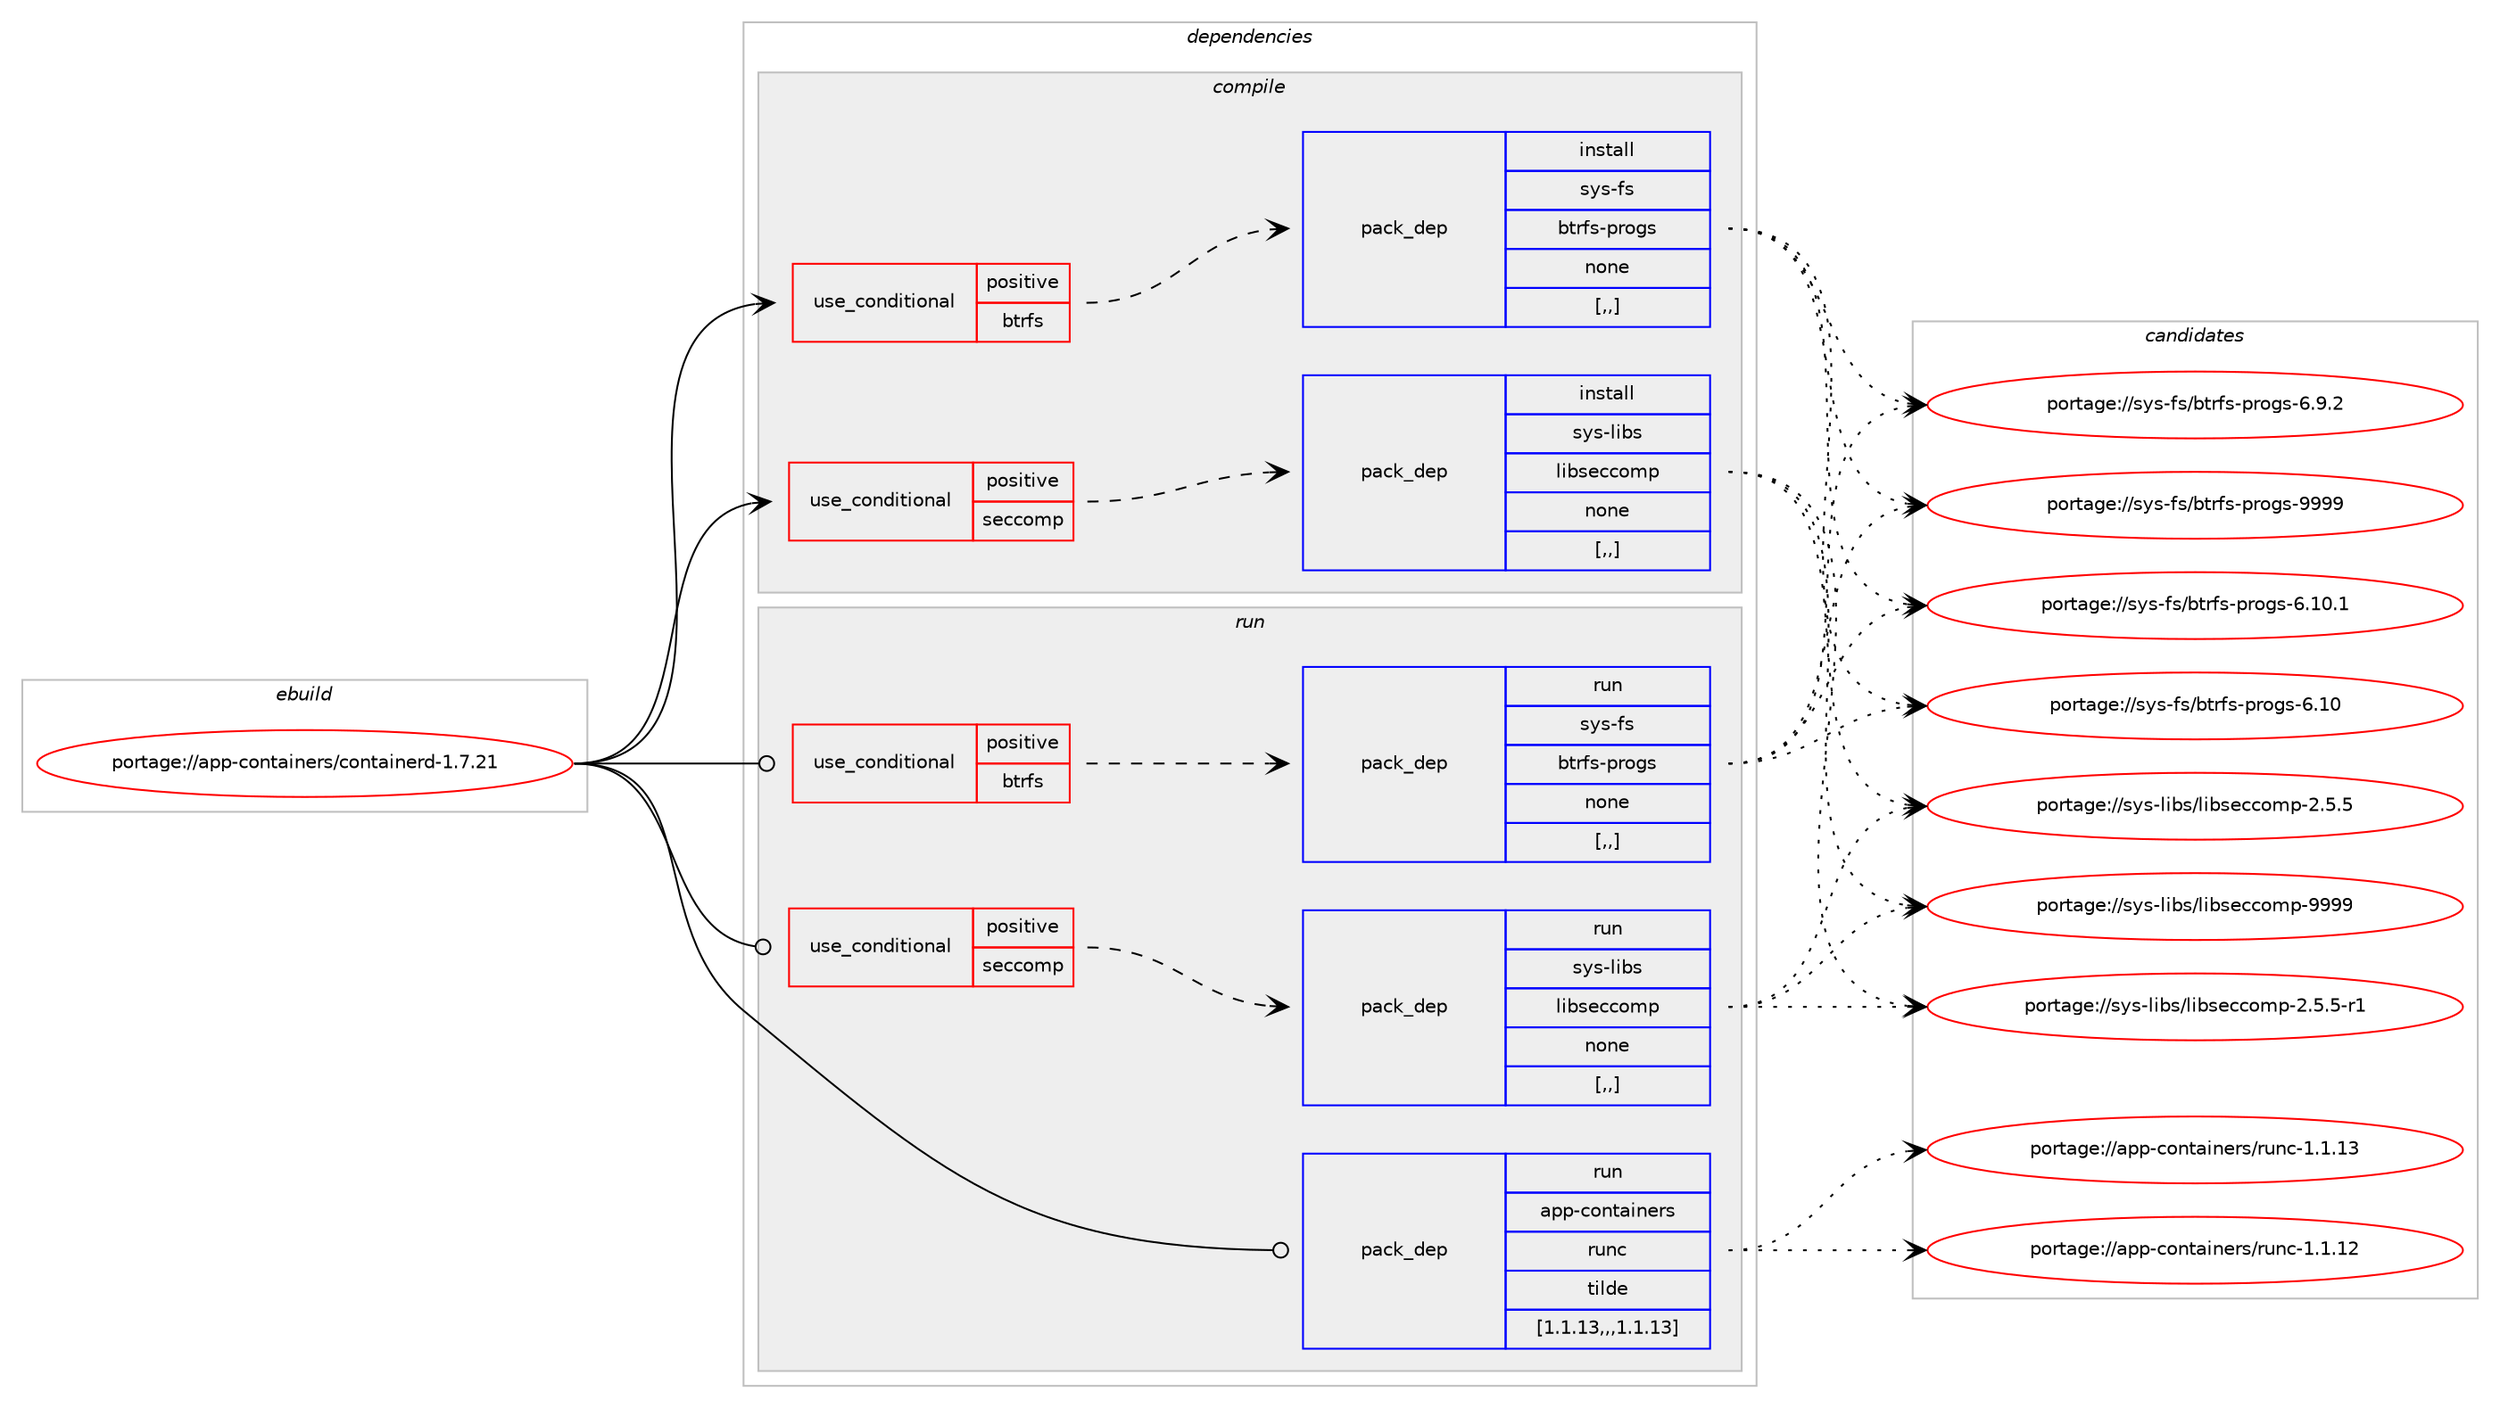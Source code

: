 digraph prolog {

# *************
# Graph options
# *************

newrank=true;
concentrate=true;
compound=true;
graph [rankdir=LR,fontname=Helvetica,fontsize=10,ranksep=1.5];#, ranksep=2.5, nodesep=0.2];
edge  [arrowhead=vee];
node  [fontname=Helvetica,fontsize=10];

# **********
# The ebuild
# **********

subgraph cluster_leftcol {
color=gray;
label=<<i>ebuild</i>>;
id [label="portage://app-containers/containerd-1.7.21", color=red, width=4, href="../app-containers/containerd-1.7.21.svg"];
}

# ****************
# The dependencies
# ****************

subgraph cluster_midcol {
color=gray;
label=<<i>dependencies</i>>;
subgraph cluster_compile {
fillcolor="#eeeeee";
style=filled;
label=<<i>compile</i>>;
subgraph cond132874 {
dependency504847 [label=<<TABLE BORDER="0" CELLBORDER="1" CELLSPACING="0" CELLPADDING="4"><TR><TD ROWSPAN="3" CELLPADDING="10">use_conditional</TD></TR><TR><TD>positive</TD></TR><TR><TD>btrfs</TD></TR></TABLE>>, shape=none, color=red];
subgraph pack368316 {
dependency504848 [label=<<TABLE BORDER="0" CELLBORDER="1" CELLSPACING="0" CELLPADDING="4" WIDTH="220"><TR><TD ROWSPAN="6" CELLPADDING="30">pack_dep</TD></TR><TR><TD WIDTH="110">install</TD></TR><TR><TD>sys-fs</TD></TR><TR><TD>btrfs-progs</TD></TR><TR><TD>none</TD></TR><TR><TD>[,,]</TD></TR></TABLE>>, shape=none, color=blue];
}
dependency504847:e -> dependency504848:w [weight=20,style="dashed",arrowhead="vee"];
}
id:e -> dependency504847:w [weight=20,style="solid",arrowhead="vee"];
subgraph cond132875 {
dependency504849 [label=<<TABLE BORDER="0" CELLBORDER="1" CELLSPACING="0" CELLPADDING="4"><TR><TD ROWSPAN="3" CELLPADDING="10">use_conditional</TD></TR><TR><TD>positive</TD></TR><TR><TD>seccomp</TD></TR></TABLE>>, shape=none, color=red];
subgraph pack368317 {
dependency504850 [label=<<TABLE BORDER="0" CELLBORDER="1" CELLSPACING="0" CELLPADDING="4" WIDTH="220"><TR><TD ROWSPAN="6" CELLPADDING="30">pack_dep</TD></TR><TR><TD WIDTH="110">install</TD></TR><TR><TD>sys-libs</TD></TR><TR><TD>libseccomp</TD></TR><TR><TD>none</TD></TR><TR><TD>[,,]</TD></TR></TABLE>>, shape=none, color=blue];
}
dependency504849:e -> dependency504850:w [weight=20,style="dashed",arrowhead="vee"];
}
id:e -> dependency504849:w [weight=20,style="solid",arrowhead="vee"];
}
subgraph cluster_compileandrun {
fillcolor="#eeeeee";
style=filled;
label=<<i>compile and run</i>>;
}
subgraph cluster_run {
fillcolor="#eeeeee";
style=filled;
label=<<i>run</i>>;
subgraph cond132876 {
dependency504851 [label=<<TABLE BORDER="0" CELLBORDER="1" CELLSPACING="0" CELLPADDING="4"><TR><TD ROWSPAN="3" CELLPADDING="10">use_conditional</TD></TR><TR><TD>positive</TD></TR><TR><TD>btrfs</TD></TR></TABLE>>, shape=none, color=red];
subgraph pack368318 {
dependency504852 [label=<<TABLE BORDER="0" CELLBORDER="1" CELLSPACING="0" CELLPADDING="4" WIDTH="220"><TR><TD ROWSPAN="6" CELLPADDING="30">pack_dep</TD></TR><TR><TD WIDTH="110">run</TD></TR><TR><TD>sys-fs</TD></TR><TR><TD>btrfs-progs</TD></TR><TR><TD>none</TD></TR><TR><TD>[,,]</TD></TR></TABLE>>, shape=none, color=blue];
}
dependency504851:e -> dependency504852:w [weight=20,style="dashed",arrowhead="vee"];
}
id:e -> dependency504851:w [weight=20,style="solid",arrowhead="odot"];
subgraph cond132877 {
dependency504853 [label=<<TABLE BORDER="0" CELLBORDER="1" CELLSPACING="0" CELLPADDING="4"><TR><TD ROWSPAN="3" CELLPADDING="10">use_conditional</TD></TR><TR><TD>positive</TD></TR><TR><TD>seccomp</TD></TR></TABLE>>, shape=none, color=red];
subgraph pack368319 {
dependency504854 [label=<<TABLE BORDER="0" CELLBORDER="1" CELLSPACING="0" CELLPADDING="4" WIDTH="220"><TR><TD ROWSPAN="6" CELLPADDING="30">pack_dep</TD></TR><TR><TD WIDTH="110">run</TD></TR><TR><TD>sys-libs</TD></TR><TR><TD>libseccomp</TD></TR><TR><TD>none</TD></TR><TR><TD>[,,]</TD></TR></TABLE>>, shape=none, color=blue];
}
dependency504853:e -> dependency504854:w [weight=20,style="dashed",arrowhead="vee"];
}
id:e -> dependency504853:w [weight=20,style="solid",arrowhead="odot"];
subgraph pack368320 {
dependency504855 [label=<<TABLE BORDER="0" CELLBORDER="1" CELLSPACING="0" CELLPADDING="4" WIDTH="220"><TR><TD ROWSPAN="6" CELLPADDING="30">pack_dep</TD></TR><TR><TD WIDTH="110">run</TD></TR><TR><TD>app-containers</TD></TR><TR><TD>runc</TD></TR><TR><TD>tilde</TD></TR><TR><TD>[1.1.13,,,1.1.13]</TD></TR></TABLE>>, shape=none, color=blue];
}
id:e -> dependency504855:w [weight=20,style="solid",arrowhead="odot"];
}
}

# **************
# The candidates
# **************

subgraph cluster_choices {
rank=same;
color=gray;
label=<<i>candidates</i>>;

subgraph choice368316 {
color=black;
nodesep=1;
choice115121115451021154798116114102115451121141111031154557575757 [label="portage://sys-fs/btrfs-progs-9999", color=red, width=4,href="../sys-fs/btrfs-progs-9999.svg"];
choice1151211154510211547981161141021154511211411110311545544649484649 [label="portage://sys-fs/btrfs-progs-6.10.1", color=red, width=4,href="../sys-fs/btrfs-progs-6.10.1.svg"];
choice115121115451021154798116114102115451121141111031154554464948 [label="portage://sys-fs/btrfs-progs-6.10", color=red, width=4,href="../sys-fs/btrfs-progs-6.10.svg"];
choice11512111545102115479811611410211545112114111103115455446574650 [label="portage://sys-fs/btrfs-progs-6.9.2", color=red, width=4,href="../sys-fs/btrfs-progs-6.9.2.svg"];
dependency504848:e -> choice115121115451021154798116114102115451121141111031154557575757:w [style=dotted,weight="100"];
dependency504848:e -> choice1151211154510211547981161141021154511211411110311545544649484649:w [style=dotted,weight="100"];
dependency504848:e -> choice115121115451021154798116114102115451121141111031154554464948:w [style=dotted,weight="100"];
dependency504848:e -> choice11512111545102115479811611410211545112114111103115455446574650:w [style=dotted,weight="100"];
}
subgraph choice368317 {
color=black;
nodesep=1;
choice1151211154510810598115471081059811510199991111091124557575757 [label="portage://sys-libs/libseccomp-9999", color=red, width=4,href="../sys-libs/libseccomp-9999.svg"];
choice1151211154510810598115471081059811510199991111091124550465346534511449 [label="portage://sys-libs/libseccomp-2.5.5-r1", color=red, width=4,href="../sys-libs/libseccomp-2.5.5-r1.svg"];
choice115121115451081059811547108105981151019999111109112455046534653 [label="portage://sys-libs/libseccomp-2.5.5", color=red, width=4,href="../sys-libs/libseccomp-2.5.5.svg"];
dependency504850:e -> choice1151211154510810598115471081059811510199991111091124557575757:w [style=dotted,weight="100"];
dependency504850:e -> choice1151211154510810598115471081059811510199991111091124550465346534511449:w [style=dotted,weight="100"];
dependency504850:e -> choice115121115451081059811547108105981151019999111109112455046534653:w [style=dotted,weight="100"];
}
subgraph choice368318 {
color=black;
nodesep=1;
choice115121115451021154798116114102115451121141111031154557575757 [label="portage://sys-fs/btrfs-progs-9999", color=red, width=4,href="../sys-fs/btrfs-progs-9999.svg"];
choice1151211154510211547981161141021154511211411110311545544649484649 [label="portage://sys-fs/btrfs-progs-6.10.1", color=red, width=4,href="../sys-fs/btrfs-progs-6.10.1.svg"];
choice115121115451021154798116114102115451121141111031154554464948 [label="portage://sys-fs/btrfs-progs-6.10", color=red, width=4,href="../sys-fs/btrfs-progs-6.10.svg"];
choice11512111545102115479811611410211545112114111103115455446574650 [label="portage://sys-fs/btrfs-progs-6.9.2", color=red, width=4,href="../sys-fs/btrfs-progs-6.9.2.svg"];
dependency504852:e -> choice115121115451021154798116114102115451121141111031154557575757:w [style=dotted,weight="100"];
dependency504852:e -> choice1151211154510211547981161141021154511211411110311545544649484649:w [style=dotted,weight="100"];
dependency504852:e -> choice115121115451021154798116114102115451121141111031154554464948:w [style=dotted,weight="100"];
dependency504852:e -> choice11512111545102115479811611410211545112114111103115455446574650:w [style=dotted,weight="100"];
}
subgraph choice368319 {
color=black;
nodesep=1;
choice1151211154510810598115471081059811510199991111091124557575757 [label="portage://sys-libs/libseccomp-9999", color=red, width=4,href="../sys-libs/libseccomp-9999.svg"];
choice1151211154510810598115471081059811510199991111091124550465346534511449 [label="portage://sys-libs/libseccomp-2.5.5-r1", color=red, width=4,href="../sys-libs/libseccomp-2.5.5-r1.svg"];
choice115121115451081059811547108105981151019999111109112455046534653 [label="portage://sys-libs/libseccomp-2.5.5", color=red, width=4,href="../sys-libs/libseccomp-2.5.5.svg"];
dependency504854:e -> choice1151211154510810598115471081059811510199991111091124557575757:w [style=dotted,weight="100"];
dependency504854:e -> choice1151211154510810598115471081059811510199991111091124550465346534511449:w [style=dotted,weight="100"];
dependency504854:e -> choice115121115451081059811547108105981151019999111109112455046534653:w [style=dotted,weight="100"];
}
subgraph choice368320 {
color=black;
nodesep=1;
choice97112112459911111011697105110101114115471141171109945494649464951 [label="portage://app-containers/runc-1.1.13", color=red, width=4,href="../app-containers/runc-1.1.13.svg"];
choice97112112459911111011697105110101114115471141171109945494649464950 [label="portage://app-containers/runc-1.1.12", color=red, width=4,href="../app-containers/runc-1.1.12.svg"];
dependency504855:e -> choice97112112459911111011697105110101114115471141171109945494649464951:w [style=dotted,weight="100"];
dependency504855:e -> choice97112112459911111011697105110101114115471141171109945494649464950:w [style=dotted,weight="100"];
}
}

}
